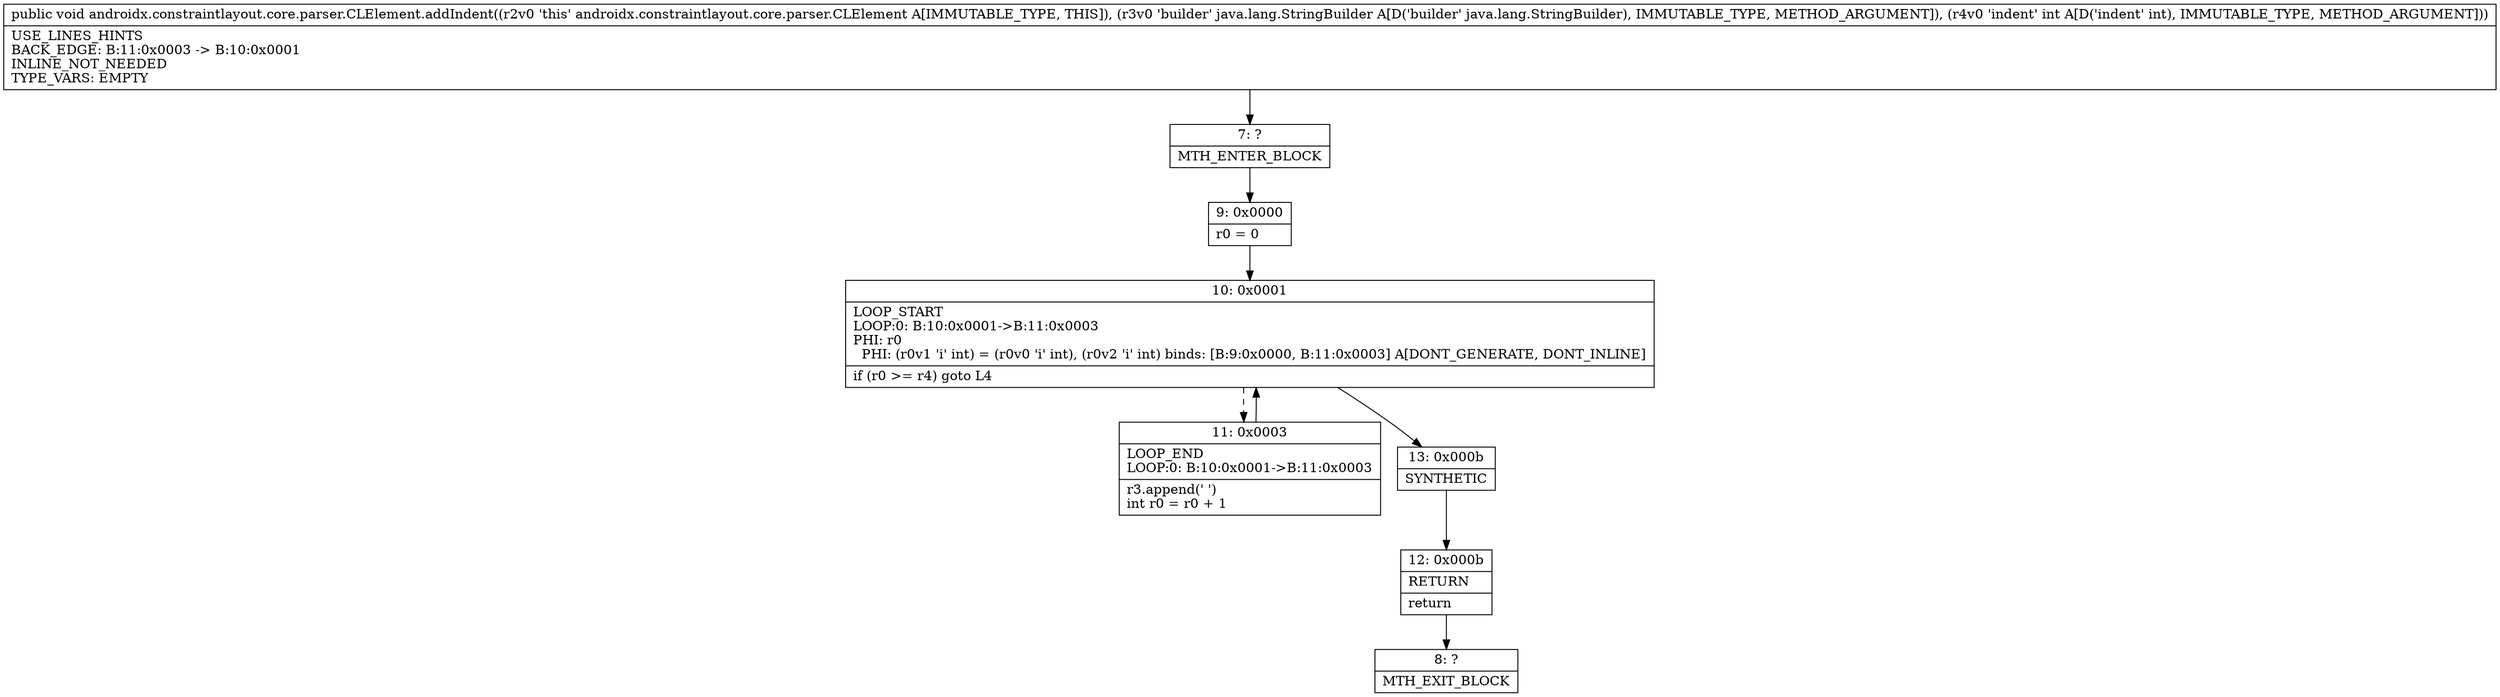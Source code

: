 digraph "CFG forandroidx.constraintlayout.core.parser.CLElement.addIndent(Ljava\/lang\/StringBuilder;I)V" {
Node_7 [shape=record,label="{7\:\ ?|MTH_ENTER_BLOCK\l}"];
Node_9 [shape=record,label="{9\:\ 0x0000|r0 = 0\l}"];
Node_10 [shape=record,label="{10\:\ 0x0001|LOOP_START\lLOOP:0: B:10:0x0001\-\>B:11:0x0003\lPHI: r0 \l  PHI: (r0v1 'i' int) = (r0v0 'i' int), (r0v2 'i' int) binds: [B:9:0x0000, B:11:0x0003] A[DONT_GENERATE, DONT_INLINE]\l|if (r0 \>= r4) goto L4\l}"];
Node_11 [shape=record,label="{11\:\ 0x0003|LOOP_END\lLOOP:0: B:10:0x0001\-\>B:11:0x0003\l|r3.append(' ')\lint r0 = r0 + 1\l}"];
Node_13 [shape=record,label="{13\:\ 0x000b|SYNTHETIC\l}"];
Node_12 [shape=record,label="{12\:\ 0x000b|RETURN\l|return\l}"];
Node_8 [shape=record,label="{8\:\ ?|MTH_EXIT_BLOCK\l}"];
MethodNode[shape=record,label="{public void androidx.constraintlayout.core.parser.CLElement.addIndent((r2v0 'this' androidx.constraintlayout.core.parser.CLElement A[IMMUTABLE_TYPE, THIS]), (r3v0 'builder' java.lang.StringBuilder A[D('builder' java.lang.StringBuilder), IMMUTABLE_TYPE, METHOD_ARGUMENT]), (r4v0 'indent' int A[D('indent' int), IMMUTABLE_TYPE, METHOD_ARGUMENT]))  | USE_LINES_HINTS\lBACK_EDGE: B:11:0x0003 \-\> B:10:0x0001\lINLINE_NOT_NEEDED\lTYPE_VARS: EMPTY\l}"];
MethodNode -> Node_7;Node_7 -> Node_9;
Node_9 -> Node_10;
Node_10 -> Node_11[style=dashed];
Node_10 -> Node_13;
Node_11 -> Node_10;
Node_13 -> Node_12;
Node_12 -> Node_8;
}

